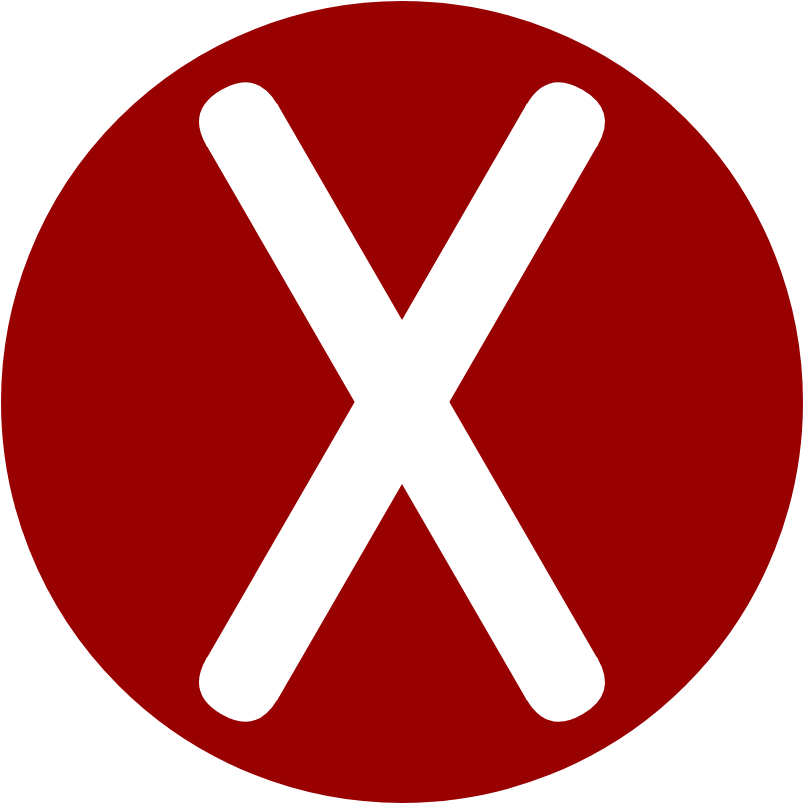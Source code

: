 <mxfile version="20.2.8" type="device"><diagram id="kWXxdEDI4AaY4-rJ10Va" name="Página-1"><mxGraphModel dx="534" dy="340" grid="1" gridSize="10" guides="1" tooltips="1" connect="1" arrows="1" fold="1" page="1" pageScale="1" pageWidth="827" pageHeight="1169" math="0" shadow="0"><root><mxCell id="0"/><mxCell id="1" parent="0"/><mxCell id="Ko1WonYFwEd--p55Fnto-1" value="" style="ellipse;whiteSpace=wrap;html=1;aspect=fixed;connectable=0;movable=0;fillColor=#990000;fontColor=#ffffff;strokeColor=#990000;" vertex="1" parent="1"><mxGeometry width="400" height="400" as="geometry"/></mxCell><mxCell id="Ko1WonYFwEd--p55Fnto-24" value="" style="group;rotation=30;" vertex="1" connectable="0" parent="1"><mxGeometry x="180" y="20" width="40" height="360" as="geometry"/></mxCell><mxCell id="Ko1WonYFwEd--p55Fnto-18" value="" style="rounded=0;whiteSpace=wrap;html=1;strokeColor=#FFFFFF;strokeWidth=1;fillColor=#FFFFFF;rotation=-60;" vertex="1" parent="Ko1WonYFwEd--p55Fnto-24"><mxGeometry x="-140" y="160" width="320" height="40" as="geometry"/></mxCell><mxCell id="Ko1WonYFwEd--p55Fnto-19" value="" style="shape=or;whiteSpace=wrap;html=1;strokeColor=#FFFFFF;strokeWidth=1;fillColor=#FFFFFF;rotation=-60;" vertex="1" parent="Ko1WonYFwEd--p55Fnto-24"><mxGeometry x="95" y="13" width="20" height="40" as="geometry"/></mxCell><mxCell id="Ko1WonYFwEd--p55Fnto-20" value="" style="shape=or;whiteSpace=wrap;html=1;strokeColor=#FFFFFF;strokeWidth=1;fillColor=#FFFFFF;rotation=120;" vertex="1" parent="Ko1WonYFwEd--p55Fnto-24"><mxGeometry x="-75" y="307" width="20" height="40" as="geometry"/></mxCell><mxCell id="Ko1WonYFwEd--p55Fnto-25" value="" style="group;rotation=-30;" vertex="1" connectable="0" parent="1"><mxGeometry x="180" y="20" width="40" height="360" as="geometry"/></mxCell><mxCell id="Ko1WonYFwEd--p55Fnto-21" value="" style="rounded=0;whiteSpace=wrap;html=1;strokeColor=#FFFFFF;strokeWidth=1;fillColor=#FFFFFF;rotation=-120;" vertex="1" parent="Ko1WonYFwEd--p55Fnto-25"><mxGeometry x="-140" y="160" width="320" height="40" as="geometry"/></mxCell><mxCell id="Ko1WonYFwEd--p55Fnto-22" value="" style="shape=or;whiteSpace=wrap;html=1;strokeColor=#FFFFFF;strokeWidth=1;fillColor=#FFFFFF;rotation=-120;" vertex="1" parent="Ko1WonYFwEd--p55Fnto-25"><mxGeometry x="-75" y="13" width="20" height="40" as="geometry"/></mxCell><mxCell id="Ko1WonYFwEd--p55Fnto-23" value="" style="shape=or;whiteSpace=wrap;html=1;strokeColor=#FFFFFF;strokeWidth=1;fillColor=#FFFFFF;rotation=60;" vertex="1" parent="Ko1WonYFwEd--p55Fnto-25"><mxGeometry x="95" y="307" width="20" height="40" as="geometry"/></mxCell></root></mxGraphModel></diagram></mxfile>
